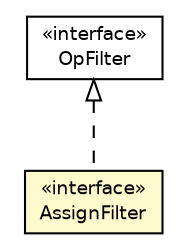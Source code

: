 #!/usr/local/bin/dot
#
# Class diagram 
# Generated by UmlGraph version 4.4 (http://www.spinellis.gr/sw/umlgraph)
#

digraph G {
	edge [fontname="Helvetica",fontsize=10,labelfontname="Helvetica",labelfontsize=10];
	node [fontname="Helvetica",fontsize=10,shape=plaintext];
	// it.apice.sapere.api.ecolaws.filters.OpFilter
	c2798 [label=<<table border="0" cellborder="1" cellspacing="0" cellpadding="2" port="p" href="./OpFilter.html">
		<tr><td><table border="0" cellspacing="0" cellpadding="1">
			<tr><td> &laquo;interface&raquo; </td></tr>
			<tr><td> OpFilter </td></tr>
		</table></td></tr>
		</table>>, fontname="Helvetica", fontcolor="black", fontsize=9.0];
	// it.apice.sapere.api.ecolaws.filters.AssignFilter
	c2805 [label=<<table border="0" cellborder="1" cellspacing="0" cellpadding="2" port="p" bgcolor="lemonChiffon" href="./AssignFilter.html">
		<tr><td><table border="0" cellspacing="0" cellpadding="1">
			<tr><td> &laquo;interface&raquo; </td></tr>
			<tr><td> AssignFilter </td></tr>
		</table></td></tr>
		</table>>, fontname="Helvetica", fontcolor="black", fontsize=9.0];
	//it.apice.sapere.api.ecolaws.filters.AssignFilter implements it.apice.sapere.api.ecolaws.filters.OpFilter
	c2798:p -> c2805:p [dir=back,arrowtail=empty,style=dashed];
}

